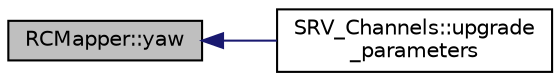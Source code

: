 digraph "RCMapper::yaw"
{
 // INTERACTIVE_SVG=YES
  edge [fontname="Helvetica",fontsize="10",labelfontname="Helvetica",labelfontsize="10"];
  node [fontname="Helvetica",fontsize="10",shape=record];
  rankdir="LR";
  Node1 [label="RCMapper::yaw",height=0.2,width=0.4,color="black", fillcolor="grey75", style="filled", fontcolor="black"];
  Node1 -> Node2 [dir="back",color="midnightblue",fontsize="10",style="solid",fontname="Helvetica"];
  Node2 [label="SRV_Channels::upgrade\l_parameters",height=0.2,width=0.4,color="black", fillcolor="white", style="filled",URL="$classSRV__Channels.html#a465e1e727a9e9897cc8a4667b95b2834"];
}

